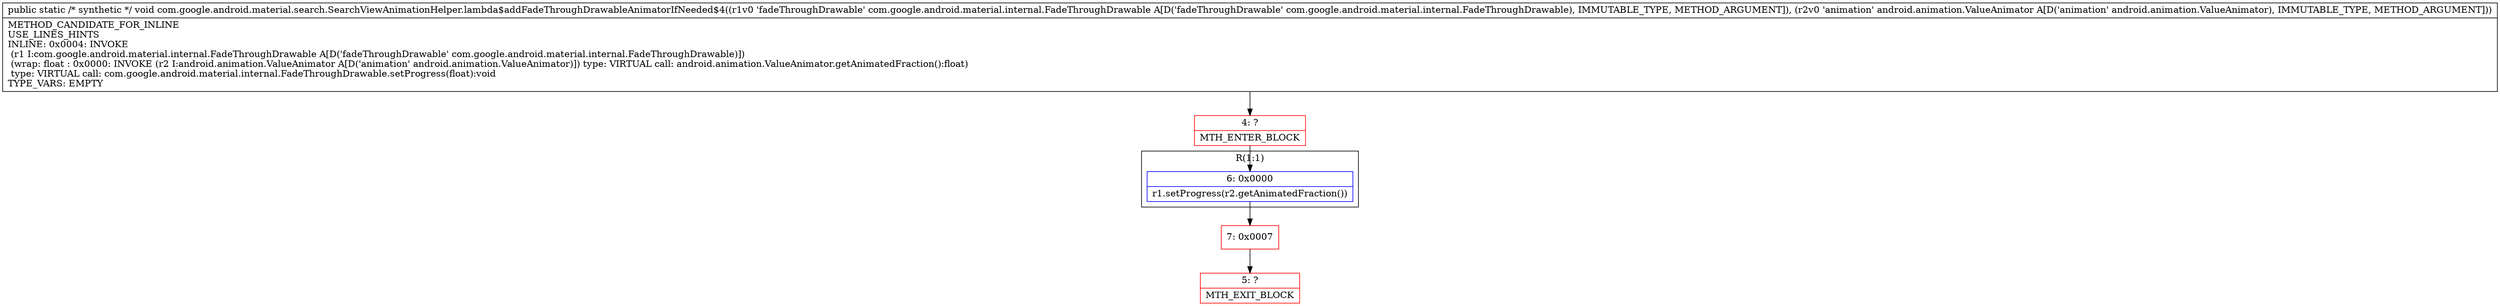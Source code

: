 digraph "CFG forcom.google.android.material.search.SearchViewAnimationHelper.lambda$addFadeThroughDrawableAnimatorIfNeeded$4(Lcom\/google\/android\/material\/internal\/FadeThroughDrawable;Landroid\/animation\/ValueAnimator;)V" {
subgraph cluster_Region_1494774235 {
label = "R(1:1)";
node [shape=record,color=blue];
Node_6 [shape=record,label="{6\:\ 0x0000|r1.setProgress(r2.getAnimatedFraction())\l}"];
}
Node_4 [shape=record,color=red,label="{4\:\ ?|MTH_ENTER_BLOCK\l}"];
Node_7 [shape=record,color=red,label="{7\:\ 0x0007}"];
Node_5 [shape=record,color=red,label="{5\:\ ?|MTH_EXIT_BLOCK\l}"];
MethodNode[shape=record,label="{public static \/* synthetic *\/ void com.google.android.material.search.SearchViewAnimationHelper.lambda$addFadeThroughDrawableAnimatorIfNeeded$4((r1v0 'fadeThroughDrawable' com.google.android.material.internal.FadeThroughDrawable A[D('fadeThroughDrawable' com.google.android.material.internal.FadeThroughDrawable), IMMUTABLE_TYPE, METHOD_ARGUMENT]), (r2v0 'animation' android.animation.ValueAnimator A[D('animation' android.animation.ValueAnimator), IMMUTABLE_TYPE, METHOD_ARGUMENT]))  | METHOD_CANDIDATE_FOR_INLINE\lUSE_LINES_HINTS\lINLINE: 0x0004: INVOKE  \l  (r1 I:com.google.android.material.internal.FadeThroughDrawable A[D('fadeThroughDrawable' com.google.android.material.internal.FadeThroughDrawable)])\l  (wrap: float : 0x0000: INVOKE  (r2 I:android.animation.ValueAnimator A[D('animation' android.animation.ValueAnimator)]) type: VIRTUAL call: android.animation.ValueAnimator.getAnimatedFraction():float)\l type: VIRTUAL call: com.google.android.material.internal.FadeThroughDrawable.setProgress(float):void\lTYPE_VARS: EMPTY\l}"];
MethodNode -> Node_4;Node_6 -> Node_7;
Node_4 -> Node_6;
Node_7 -> Node_5;
}

